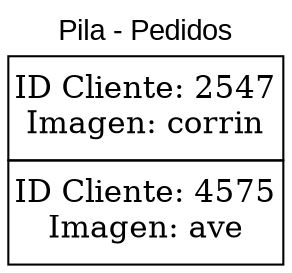 digraph G {
fontname="Arial"
label="Pila - Pedidos"
labelloc=t
stack [shape=none, margin=0, label=<<TABLE BORDER="0" CELLBORDER="1" CELLSPACING="0" CELLPADDING="2">
<tr>
<td width="125" height="50"><font point-size="15">ID Cliente: 2547<BR/>Imagen: corrin</font></td>
</tr>
<tr>
<td width="125" height="50"><font point-size="15">ID Cliente: 4575<BR/>Imagen: ave</font></td>
</tr>
</TABLE>>];
}
